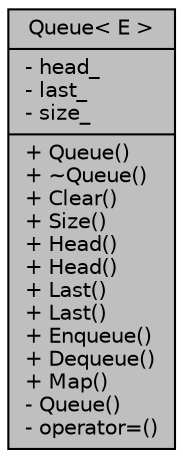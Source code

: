 digraph "Queue&lt; E &gt;"
{
 // INTERACTIVE_SVG=YES
 // LATEX_PDF_SIZE
  edge [fontname="Helvetica",fontsize="10",labelfontname="Helvetica",labelfontsize="10"];
  node [fontname="Helvetica",fontsize="10",shape=record];
  Node1 [label="{Queue\< E \>\n|- head_\l- last_\l- size_\l|+ Queue()\l+ ~Queue()\l+ Clear()\l+ Size()\l+ Head()\l+ Head()\l+ Last()\l+ Last()\l+ Enqueue()\l+ Dequeue()\l+ Map()\l- Queue()\l- operator=()\l}",height=0.2,width=0.4,color="black", fillcolor="grey75", style="filled", fontcolor="black",tooltip=" "];
}
